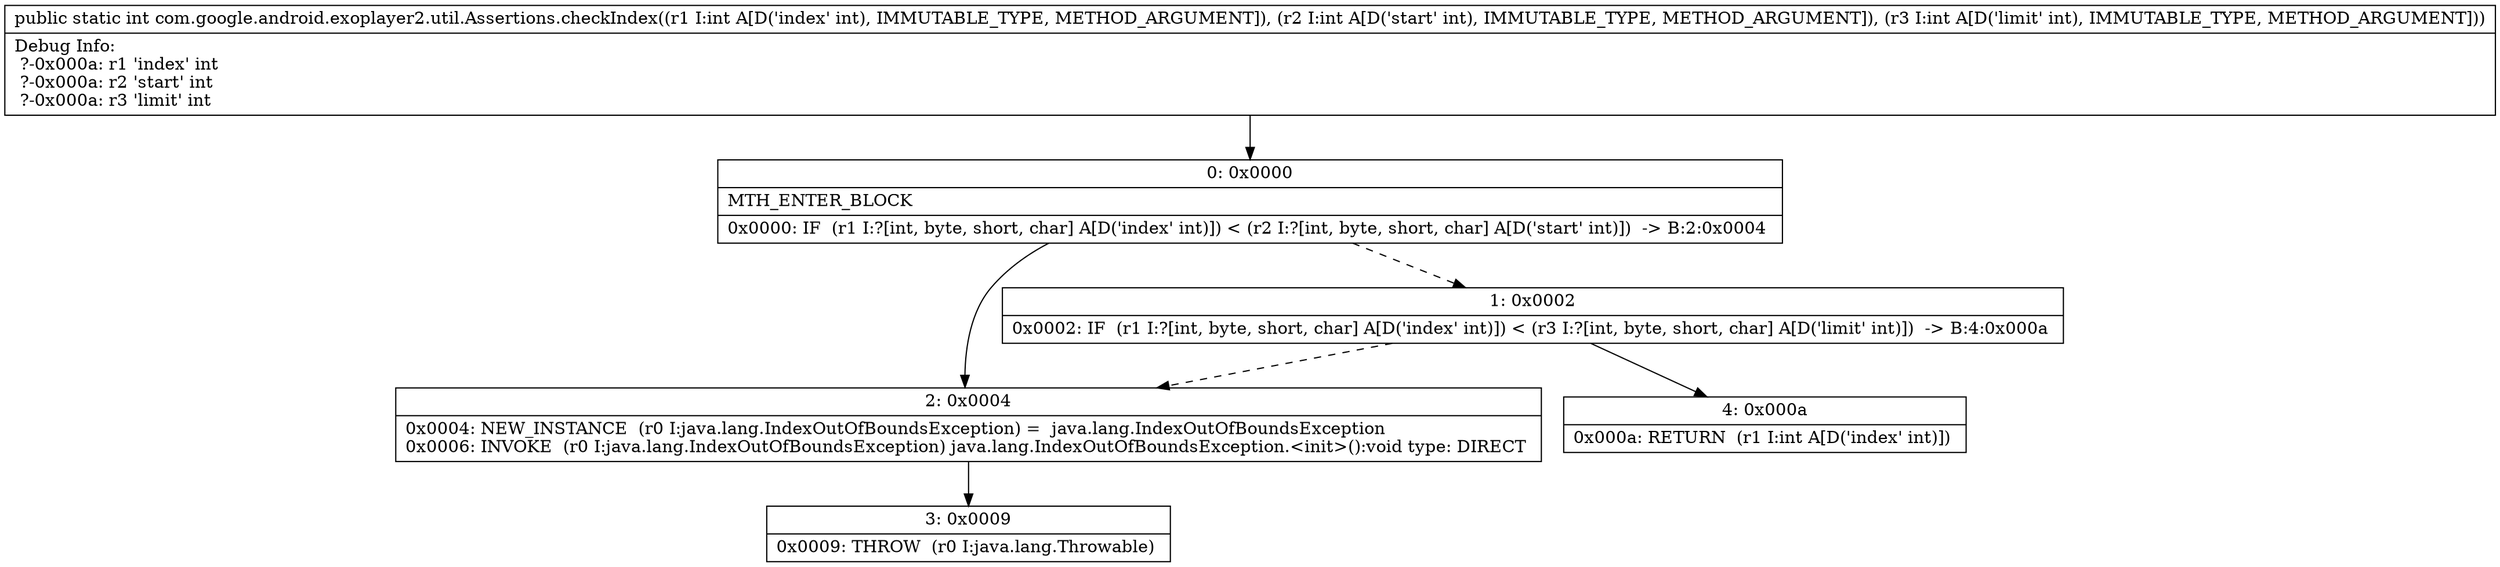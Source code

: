 digraph "CFG forcom.google.android.exoplayer2.util.Assertions.checkIndex(III)I" {
Node_0 [shape=record,label="{0\:\ 0x0000|MTH_ENTER_BLOCK\l|0x0000: IF  (r1 I:?[int, byte, short, char] A[D('index' int)]) \< (r2 I:?[int, byte, short, char] A[D('start' int)])  \-\> B:2:0x0004 \l}"];
Node_1 [shape=record,label="{1\:\ 0x0002|0x0002: IF  (r1 I:?[int, byte, short, char] A[D('index' int)]) \< (r3 I:?[int, byte, short, char] A[D('limit' int)])  \-\> B:4:0x000a \l}"];
Node_2 [shape=record,label="{2\:\ 0x0004|0x0004: NEW_INSTANCE  (r0 I:java.lang.IndexOutOfBoundsException) =  java.lang.IndexOutOfBoundsException \l0x0006: INVOKE  (r0 I:java.lang.IndexOutOfBoundsException) java.lang.IndexOutOfBoundsException.\<init\>():void type: DIRECT \l}"];
Node_3 [shape=record,label="{3\:\ 0x0009|0x0009: THROW  (r0 I:java.lang.Throwable) \l}"];
Node_4 [shape=record,label="{4\:\ 0x000a|0x000a: RETURN  (r1 I:int A[D('index' int)]) \l}"];
MethodNode[shape=record,label="{public static int com.google.android.exoplayer2.util.Assertions.checkIndex((r1 I:int A[D('index' int), IMMUTABLE_TYPE, METHOD_ARGUMENT]), (r2 I:int A[D('start' int), IMMUTABLE_TYPE, METHOD_ARGUMENT]), (r3 I:int A[D('limit' int), IMMUTABLE_TYPE, METHOD_ARGUMENT]))  | Debug Info:\l  ?\-0x000a: r1 'index' int\l  ?\-0x000a: r2 'start' int\l  ?\-0x000a: r3 'limit' int\l}"];
MethodNode -> Node_0;
Node_0 -> Node_1[style=dashed];
Node_0 -> Node_2;
Node_1 -> Node_2[style=dashed];
Node_1 -> Node_4;
Node_2 -> Node_3;
}

